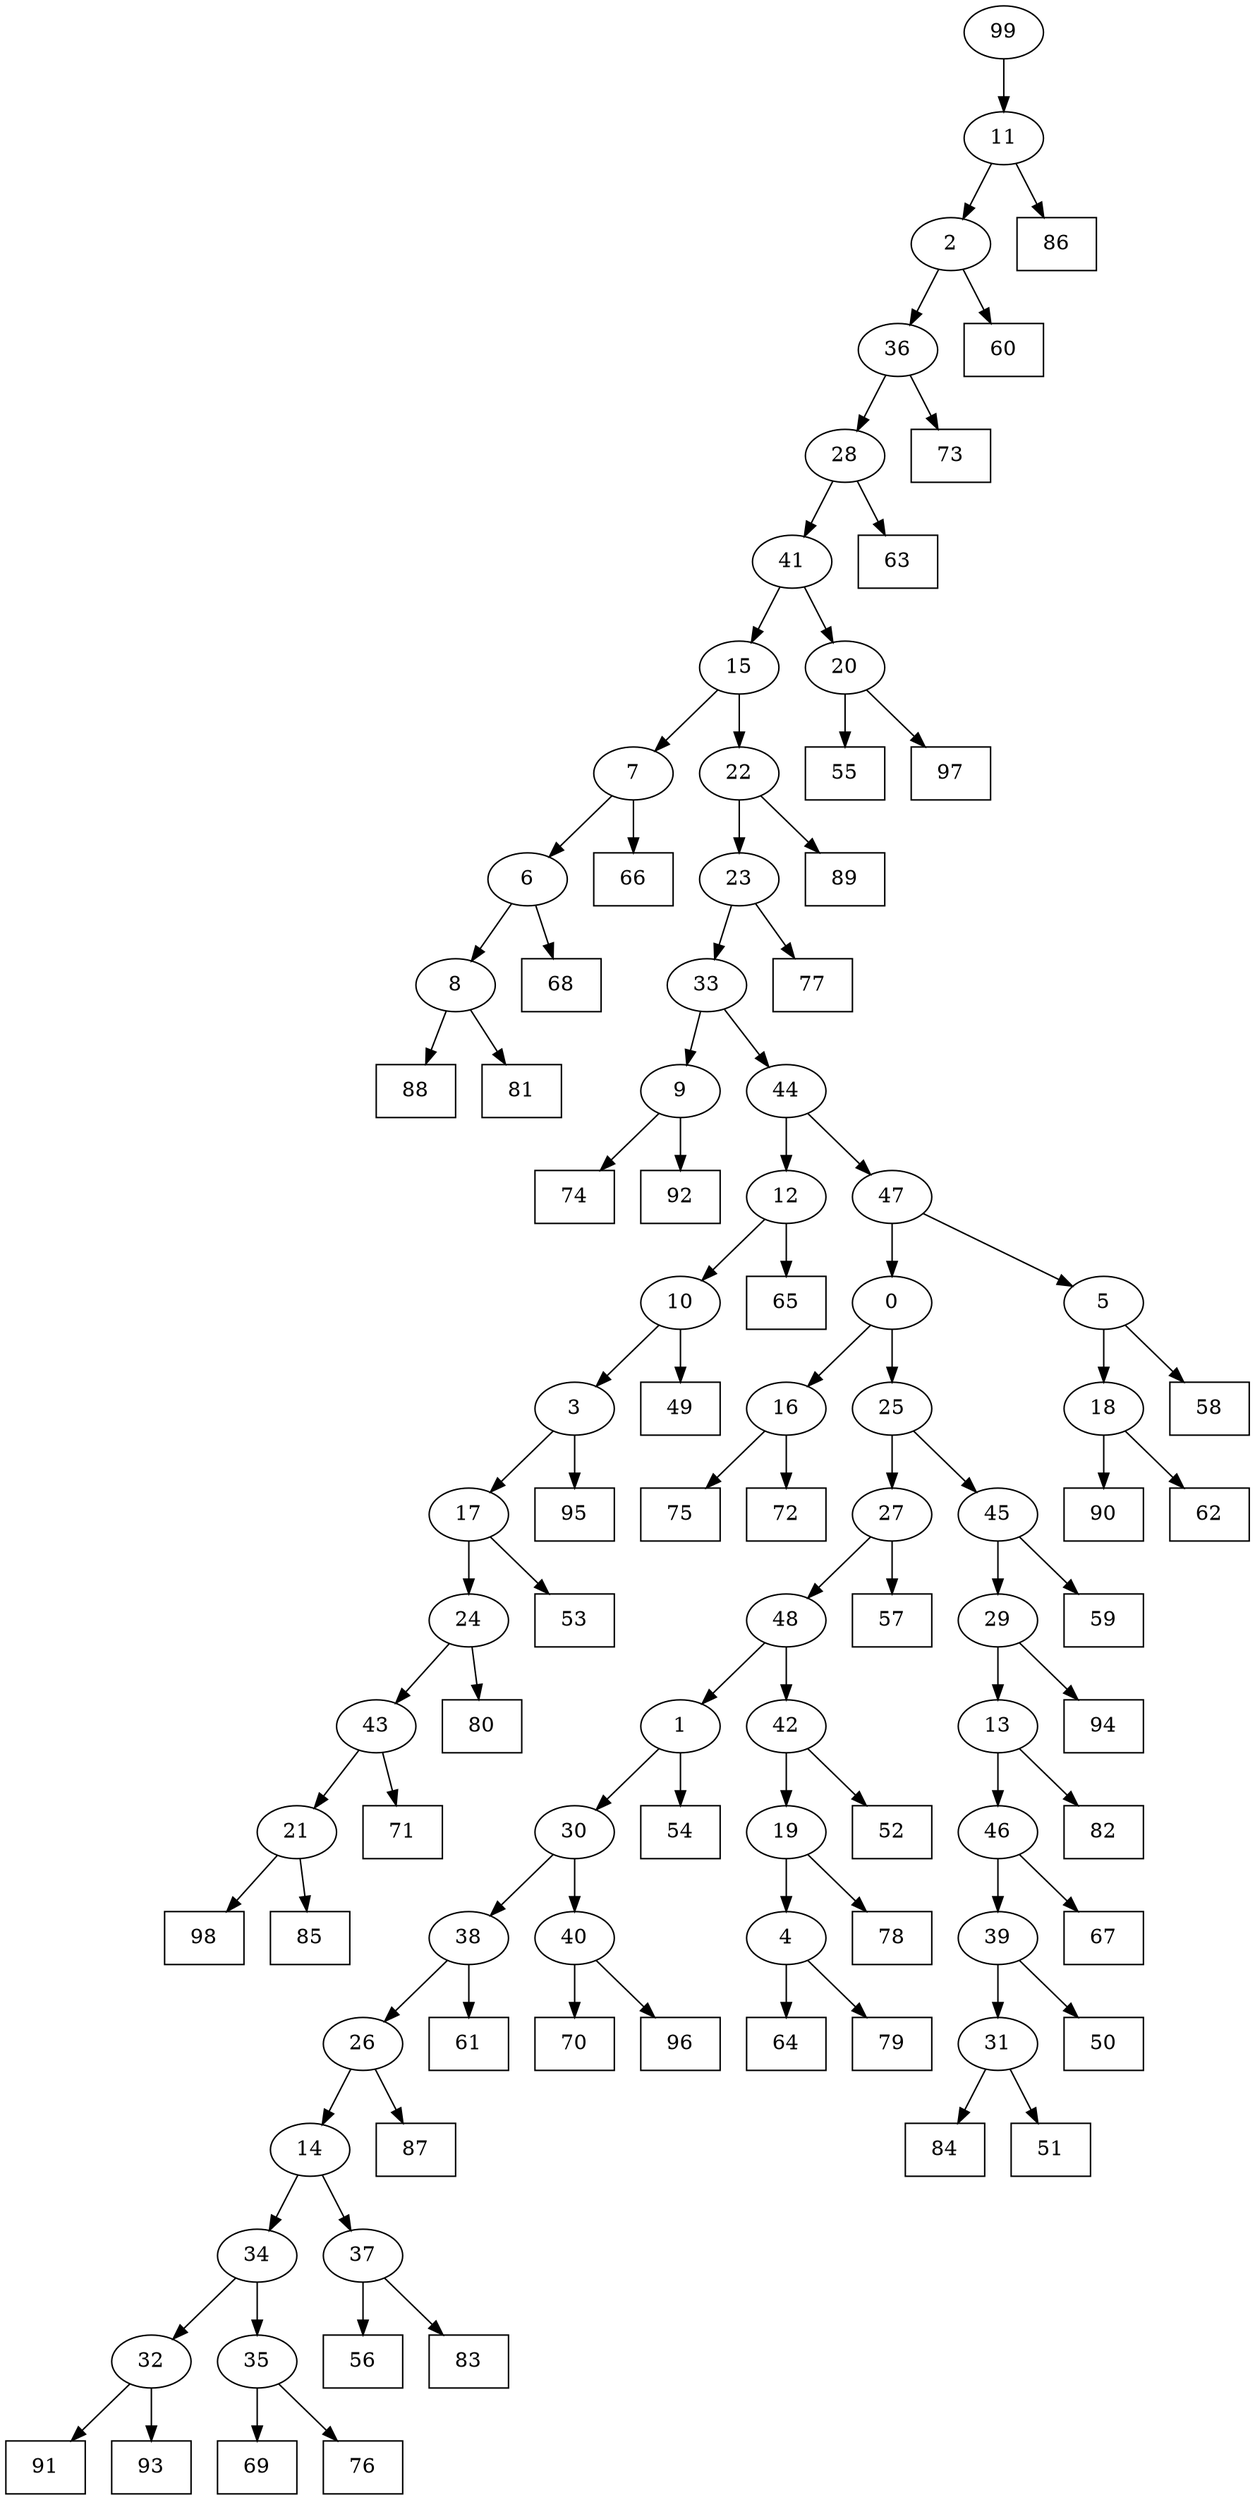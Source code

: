 digraph G {
0[label="0"];
1[label="1"];
2[label="2"];
3[label="3"];
4[label="4"];
5[label="5"];
6[label="6"];
7[label="7"];
8[label="8"];
9[label="9"];
10[label="10"];
11[label="11"];
12[label="12"];
13[label="13"];
14[label="14"];
15[label="15"];
16[label="16"];
17[label="17"];
18[label="18"];
19[label="19"];
20[label="20"];
21[label="21"];
22[label="22"];
23[label="23"];
24[label="24"];
25[label="25"];
26[label="26"];
27[label="27"];
28[label="28"];
29[label="29"];
30[label="30"];
31[label="31"];
32[label="32"];
33[label="33"];
34[label="34"];
35[label="35"];
36[label="36"];
37[label="37"];
38[label="38"];
39[label="39"];
40[label="40"];
41[label="41"];
42[label="42"];
43[label="43"];
44[label="44"];
45[label="45"];
46[label="46"];
47[label="47"];
48[label="48"];
49[shape=box,label="88"];
50[shape=box,label="49"];
51[shape=box,label="68"];
52[shape=box,label="91"];
53[shape=box,label="73"];
54[shape=box,label="82"];
55[shape=box,label="65"];
56[shape=box,label="75"];
57[shape=box,label="64"];
58[shape=box,label="98"];
59[shape=box,label="67"];
60[shape=box,label="93"];
61[shape=box,label="74"];
62[shape=box,label="69"];
63[shape=box,label="59"];
64[shape=box,label="84"];
65[shape=box,label="87"];
66[shape=box,label="63"];
67[shape=box,label="90"];
68[shape=box,label="81"];
69[shape=box,label="86"];
70[shape=box,label="62"];
71[shape=box,label="94"];
72[shape=box,label="95"];
73[shape=box,label="78"];
74[shape=box,label="60"];
75[shape=box,label="55"];
76[shape=box,label="70"];
77[shape=box,label="72"];
78[shape=box,label="50"];
79[shape=box,label="79"];
80[shape=box,label="92"];
81[shape=box,label="80"];
82[shape=box,label="71"];
83[shape=box,label="54"];
84[shape=box,label="97"];
85[shape=box,label="77"];
86[shape=box,label="56"];
87[shape=box,label="52"];
88[shape=box,label="83"];
89[shape=box,label="57"];
90[shape=box,label="76"];
91[shape=box,label="85"];
92[shape=box,label="58"];
93[shape=box,label="66"];
94[shape=box,label="61"];
95[shape=box,label="96"];
96[shape=box,label="51"];
97[shape=box,label="89"];
98[shape=box,label="53"];
99[label="99"];
9->80 ;
32->52 ;
19->73 ;
13->54 ;
16->77 ;
22->97 ;
4->57 ;
18->70 ;
23->85 ;
26->65 ;
35->90 ;
5->92 ;
44->47 ;
4->79 ;
38->94 ;
16->56 ;
41->20 ;
20->84 ;
47->5 ;
9->61 ;
1->83 ;
33->44 ;
17->98 ;
14->34 ;
34->35 ;
11->2 ;
2->36 ;
20->75 ;
41->15 ;
46->59 ;
0->25 ;
26->14 ;
23->33 ;
42->87 ;
15->22 ;
13->46 ;
2->74 ;
29->13 ;
3->72 ;
25->45 ;
45->63 ;
31->64 ;
7->6 ;
40->95 ;
35->62 ;
10->3 ;
3->17 ;
48->42 ;
42->19 ;
12->10 ;
10->50 ;
5->18 ;
18->67 ;
99->11 ;
43->82 ;
19->4 ;
44->12 ;
12->55 ;
8->49 ;
47->0 ;
48->1 ;
1->30 ;
0->16 ;
34->32 ;
32->60 ;
6->8 ;
8->68 ;
7->93 ;
30->38 ;
38->26 ;
36->53 ;
27->48 ;
37->86 ;
17->24 ;
24->43 ;
24->81 ;
39->31 ;
31->96 ;
28->66 ;
15->7 ;
37->88 ;
33->9 ;
28->41 ;
21->91 ;
11->69 ;
25->27 ;
27->89 ;
6->51 ;
45->29 ;
29->71 ;
14->37 ;
46->39 ;
39->78 ;
36->28 ;
43->21 ;
21->58 ;
22->23 ;
30->40 ;
40->76 ;
}
